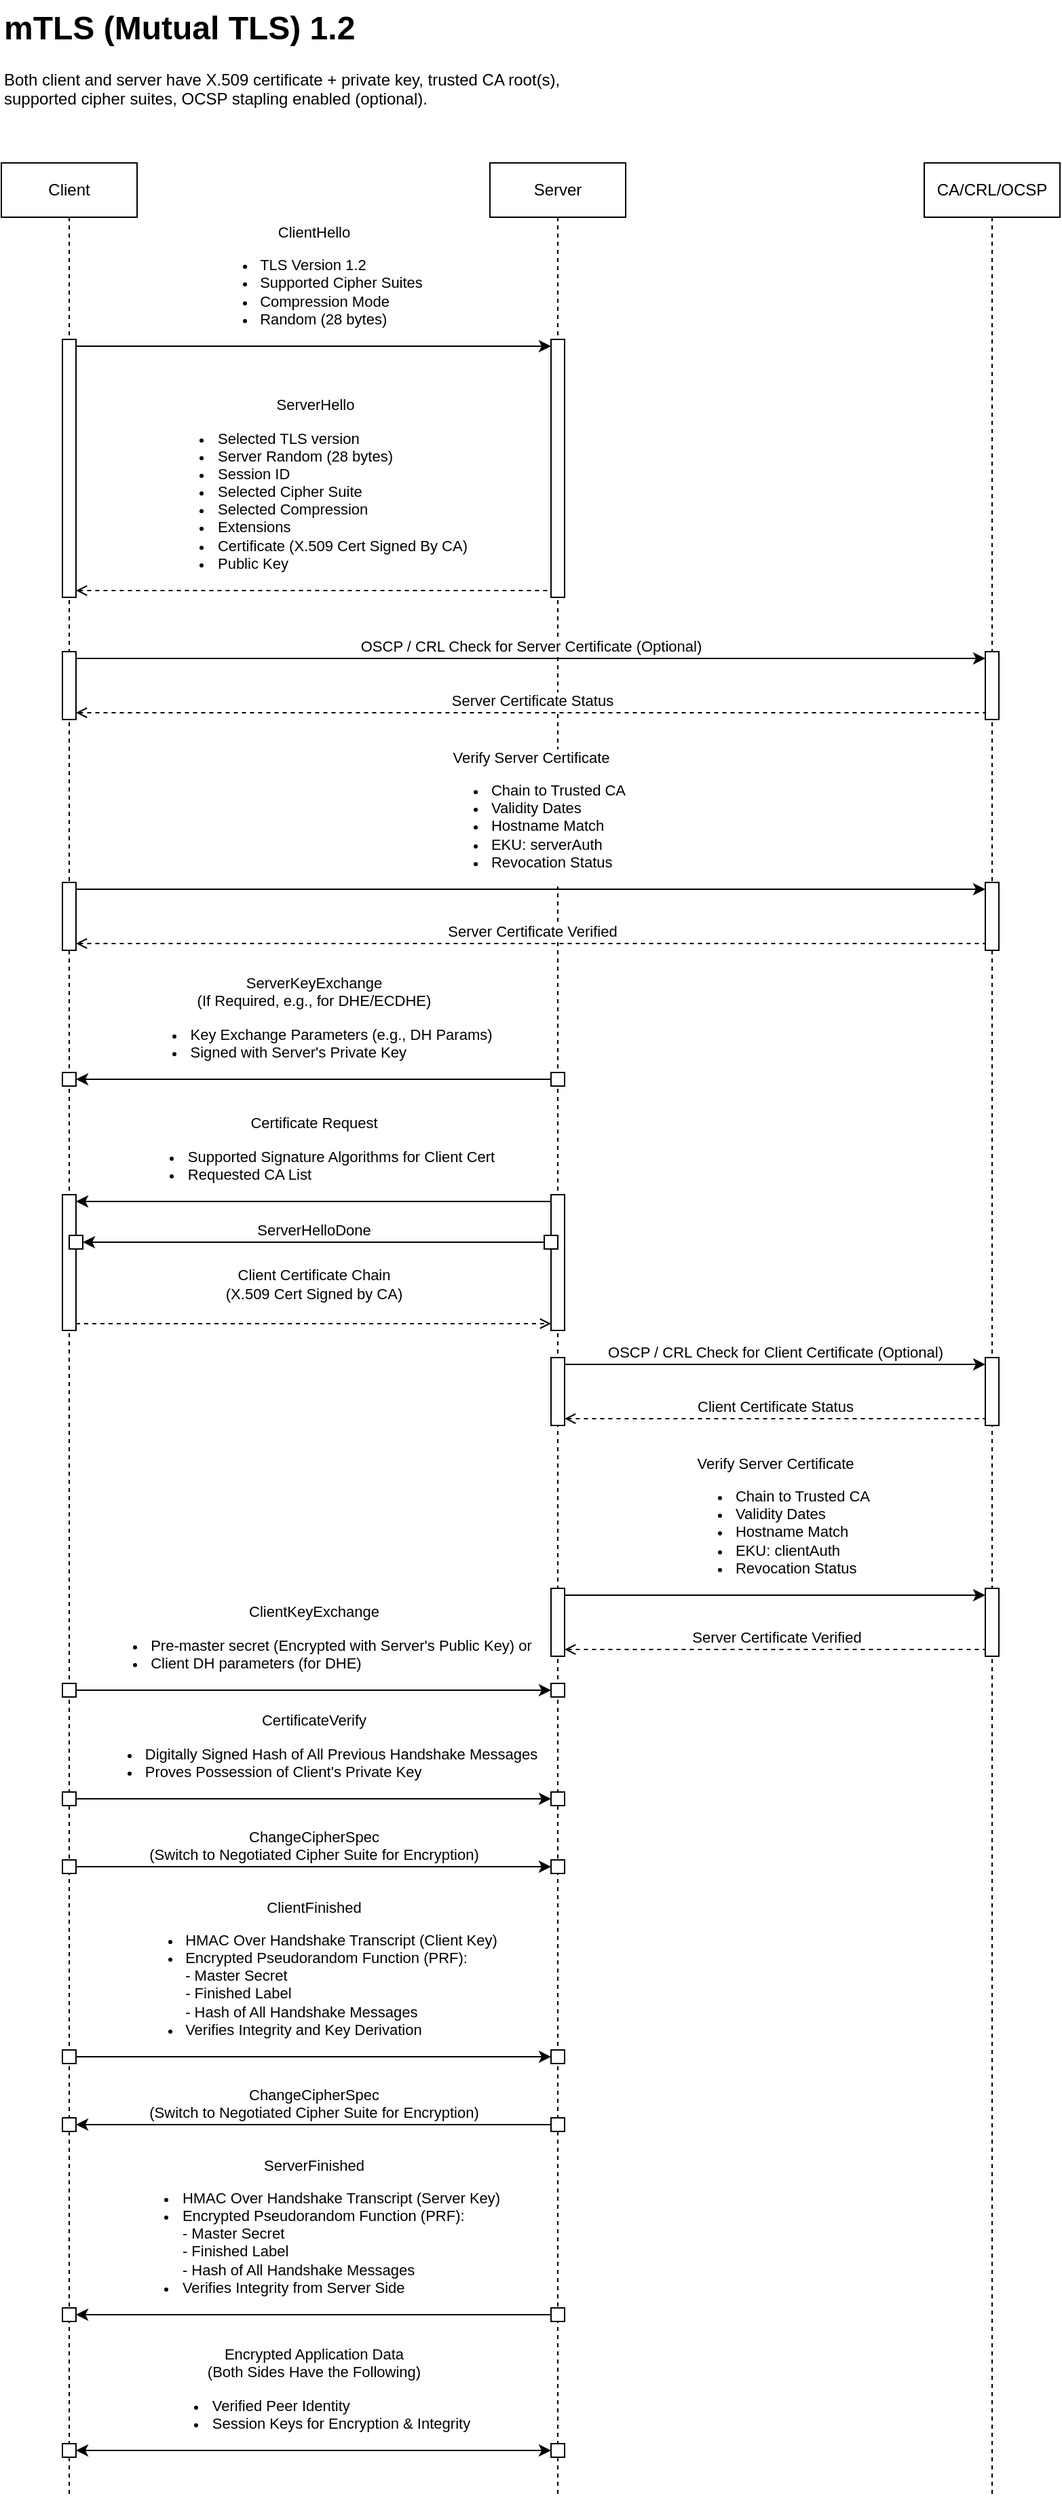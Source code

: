 <mxfile version="28.0.7">
  <diagram name="Page-1" id="WPqpocY5NYO2JMIDDQZu">
    <mxGraphModel dx="1042" dy="510" grid="1" gridSize="10" guides="1" tooltips="1" connect="1" arrows="1" fold="1" page="1" pageScale="1" pageWidth="850" pageHeight="1900" background="#ffffff" math="0" shadow="0">
      <root>
        <mxCell id="0" />
        <mxCell id="1" parent="0" />
        <mxCell id="aFjqrJb6DufjrJTZvq-2-1" value="&lt;h1 style=&quot;margin-top: 0px;&quot;&gt;mTLS (Mutual TLS) 1.2&lt;/h1&gt;&lt;p&gt;Both client and server have X.509 certificate + private key, trusted CA root(s), supported cipher suites,&amp;nbsp;OCSP stapling enabled (optional).&lt;/p&gt;" style="text;html=1;whiteSpace=wrap;overflow=hidden;rounded=0;" vertex="1" parent="1">
          <mxGeometry x="40" y="40" width="450" height="90" as="geometry" />
        </mxCell>
        <mxCell id="aFjqrJb6DufjrJTZvq-2-6" value="Server" style="shape=umlLifeline;perimeter=lifelinePerimeter;whiteSpace=wrap;html=1;container=1;dropTarget=0;collapsible=0;recursiveResize=0;outlineConnect=0;portConstraint=eastwest;newEdgeStyle={&quot;curved&quot;:0,&quot;rounded&quot;:0};" vertex="1" parent="1">
          <mxGeometry x="400" y="160" width="100" height="1720" as="geometry" />
        </mxCell>
        <mxCell id="aFjqrJb6DufjrJTZvq-2-7" value="" style="html=1;points=[[0,0,0,0,5],[0,1,0,0,-5],[1,0,0,0,5],[1,1,0,0,-5]];perimeter=orthogonalPerimeter;outlineConnect=0;targetShapes=umlLifeline;portConstraint=eastwest;newEdgeStyle={&quot;curved&quot;:0,&quot;rounded&quot;:0};" vertex="1" parent="aFjqrJb6DufjrJTZvq-2-6">
          <mxGeometry x="45" y="130" width="10" height="190" as="geometry" />
        </mxCell>
        <mxCell id="aFjqrJb6DufjrJTZvq-2-49" value="" style="html=1;points=[[0,0,0,0,5],[0,1,0,0,-5],[1,0,0,0,5],[1,1,0,0,-5]];perimeter=orthogonalPerimeter;outlineConnect=0;targetShapes=umlLifeline;portConstraint=eastwest;newEdgeStyle={&quot;curved&quot;:0,&quot;rounded&quot;:0};" vertex="1" parent="aFjqrJb6DufjrJTZvq-2-6">
          <mxGeometry x="45" y="670" width="10" height="10" as="geometry" />
        </mxCell>
        <mxCell id="aFjqrJb6DufjrJTZvq-2-44" value="" style="html=1;points=[[0,0,0,0,5],[0,1,0,0,-5],[1,0,0,0,5],[1,1,0,0,-5]];perimeter=orthogonalPerimeter;outlineConnect=0;targetShapes=umlLifeline;portConstraint=eastwest;newEdgeStyle={&quot;curved&quot;:0,&quot;rounded&quot;:0};" vertex="1" parent="aFjqrJb6DufjrJTZvq-2-6">
          <mxGeometry x="45" y="760" width="10" height="100" as="geometry" />
        </mxCell>
        <mxCell id="aFjqrJb6DufjrJTZvq-2-57" value="" style="html=1;points=[[0,0,0,0,5],[0,1,0,0,-5],[1,0,0,0,5],[1,1,0,0,-5]];perimeter=orthogonalPerimeter;outlineConnect=0;targetShapes=umlLifeline;portConstraint=eastwest;newEdgeStyle={&quot;curved&quot;:0,&quot;rounded&quot;:0};" vertex="1" parent="aFjqrJb6DufjrJTZvq-2-6">
          <mxGeometry x="40" y="790" width="10" height="10" as="geometry" />
        </mxCell>
        <mxCell id="aFjqrJb6DufjrJTZvq-2-61" value="" style="html=1;points=[[0,0,0,0,5],[0,1,0,0,-5],[1,0,0,0,5],[1,1,0,0,-5]];perimeter=orthogonalPerimeter;outlineConnect=0;targetShapes=umlLifeline;portConstraint=eastwest;newEdgeStyle={&quot;curved&quot;:0,&quot;rounded&quot;:0};" vertex="1" parent="aFjqrJb6DufjrJTZvq-2-6">
          <mxGeometry x="45" y="880" width="10" height="50" as="geometry" />
        </mxCell>
        <mxCell id="aFjqrJb6DufjrJTZvq-2-65" value="" style="html=1;points=[[0,0,0,0,5],[0,1,0,0,-5],[1,0,0,0,5],[1,1,0,0,-5]];perimeter=orthogonalPerimeter;outlineConnect=0;targetShapes=umlLifeline;portConstraint=eastwest;newEdgeStyle={&quot;curved&quot;:0,&quot;rounded&quot;:0};" vertex="1" parent="aFjqrJb6DufjrJTZvq-2-6">
          <mxGeometry x="45" y="1050" width="10" height="50" as="geometry" />
        </mxCell>
        <mxCell id="aFjqrJb6DufjrJTZvq-2-73" value="" style="html=1;points=[[0,0,0,0,5],[0,1,0,0,-5],[1,0,0,0,5],[1,1,0,0,-5]];perimeter=orthogonalPerimeter;outlineConnect=0;targetShapes=umlLifeline;portConstraint=eastwest;newEdgeStyle={&quot;curved&quot;:0,&quot;rounded&quot;:0};" vertex="1" parent="aFjqrJb6DufjrJTZvq-2-6">
          <mxGeometry x="45" y="1120" width="10" height="10" as="geometry" />
        </mxCell>
        <mxCell id="aFjqrJb6DufjrJTZvq-2-87" value="" style="html=1;points=[[0,0,0,0,5],[0,1,0,0,-5],[1,0,0,0,5],[1,1,0,0,-5]];perimeter=orthogonalPerimeter;outlineConnect=0;targetShapes=umlLifeline;portConstraint=eastwest;newEdgeStyle={&quot;curved&quot;:0,&quot;rounded&quot;:0};" vertex="1" parent="aFjqrJb6DufjrJTZvq-2-6">
          <mxGeometry x="45" y="1200" width="10" height="10" as="geometry" />
        </mxCell>
        <mxCell id="aFjqrJb6DufjrJTZvq-2-91" style="edgeStyle=orthogonalEdgeStyle;rounded=0;orthogonalLoop=1;jettySize=auto;html=1;curved=0;exitX=1;exitY=0;exitDx=0;exitDy=5;exitPerimeter=0;" edge="1" parent="aFjqrJb6DufjrJTZvq-2-6" source="aFjqrJb6DufjrJTZvq-2-87" target="aFjqrJb6DufjrJTZvq-2-87">
          <mxGeometry relative="1" as="geometry" />
        </mxCell>
        <mxCell id="aFjqrJb6DufjrJTZvq-2-92" value="" style="html=1;points=[[0,0,0,0,5],[0,1,0,0,-5],[1,0,0,0,5],[1,1,0,0,-5]];perimeter=orthogonalPerimeter;outlineConnect=0;targetShapes=umlLifeline;portConstraint=eastwest;newEdgeStyle={&quot;curved&quot;:0,&quot;rounded&quot;:0};" vertex="1" parent="aFjqrJb6DufjrJTZvq-2-6">
          <mxGeometry x="45" y="1250" width="10" height="10" as="geometry" />
        </mxCell>
        <mxCell id="aFjqrJb6DufjrJTZvq-2-95" value="" style="html=1;points=[[0,0,0,0,5],[0,1,0,0,-5],[1,0,0,0,5],[1,1,0,0,-5]];perimeter=orthogonalPerimeter;outlineConnect=0;targetShapes=umlLifeline;portConstraint=eastwest;newEdgeStyle={&quot;curved&quot;:0,&quot;rounded&quot;:0};" vertex="1" parent="aFjqrJb6DufjrJTZvq-2-6">
          <mxGeometry x="45" y="1390" width="10" height="10" as="geometry" />
        </mxCell>
        <mxCell id="aFjqrJb6DufjrJTZvq-2-98" value="" style="html=1;points=[[0,0,0,0,5],[0,1,0,0,-5],[1,0,0,0,5],[1,1,0,0,-5]];perimeter=orthogonalPerimeter;outlineConnect=0;targetShapes=umlLifeline;portConstraint=eastwest;newEdgeStyle={&quot;curved&quot;:0,&quot;rounded&quot;:0};" vertex="1" parent="aFjqrJb6DufjrJTZvq-2-6">
          <mxGeometry x="45" y="1440" width="10" height="10" as="geometry" />
        </mxCell>
        <mxCell id="aFjqrJb6DufjrJTZvq-2-101" value="" style="html=1;points=[[0,0,0,0,5],[0,1,0,0,-5],[1,0,0,0,5],[1,1,0,0,-5]];perimeter=orthogonalPerimeter;outlineConnect=0;targetShapes=umlLifeline;portConstraint=eastwest;newEdgeStyle={&quot;curved&quot;:0,&quot;rounded&quot;:0};" vertex="1" parent="aFjqrJb6DufjrJTZvq-2-6">
          <mxGeometry x="45" y="1580" width="10" height="10" as="geometry" />
        </mxCell>
        <mxCell id="aFjqrJb6DufjrJTZvq-2-104" value="" style="html=1;points=[[0,0,0,0,5],[0,1,0,0,-5],[1,0,0,0,5],[1,1,0,0,-5]];perimeter=orthogonalPerimeter;outlineConnect=0;targetShapes=umlLifeline;portConstraint=eastwest;newEdgeStyle={&quot;curved&quot;:0,&quot;rounded&quot;:0};" vertex="1" parent="aFjqrJb6DufjrJTZvq-2-6">
          <mxGeometry x="45" y="1680" width="10" height="10" as="geometry" />
        </mxCell>
        <mxCell id="aFjqrJb6DufjrJTZvq-2-2" value="Client" style="shape=umlLifeline;perimeter=lifelinePerimeter;whiteSpace=wrap;html=1;container=1;dropTarget=0;collapsible=0;recursiveResize=0;outlineConnect=0;portConstraint=eastwest;newEdgeStyle={&quot;curved&quot;:0,&quot;rounded&quot;:0};" vertex="1" parent="1">
          <mxGeometry x="40" y="160" width="100" height="1720" as="geometry" />
        </mxCell>
        <mxCell id="aFjqrJb6DufjrJTZvq-2-3" value="" style="html=1;points=[[0,0,0,0,5],[0,1,0,0,-5],[1,0,0,0,5],[1,1,0,0,-5]];perimeter=orthogonalPerimeter;outlineConnect=0;targetShapes=umlLifeline;portConstraint=eastwest;newEdgeStyle={&quot;curved&quot;:0,&quot;rounded&quot;:0};" vertex="1" parent="aFjqrJb6DufjrJTZvq-2-2">
          <mxGeometry x="45" y="130" width="10" height="190" as="geometry" />
        </mxCell>
        <mxCell id="aFjqrJb6DufjrJTZvq-2-34" value="" style="html=1;points=[[0,0,0,0,5],[0,1,0,0,-5],[1,0,0,0,5],[1,1,0,0,-5]];perimeter=orthogonalPerimeter;outlineConnect=0;targetShapes=umlLifeline;portConstraint=eastwest;newEdgeStyle={&quot;curved&quot;:0,&quot;rounded&quot;:0};" vertex="1" parent="aFjqrJb6DufjrJTZvq-2-2">
          <mxGeometry x="45" y="360" width="10" height="50" as="geometry" />
        </mxCell>
        <mxCell id="aFjqrJb6DufjrJTZvq-2-47" value="" style="html=1;points=[[0,0,0,0,5],[0,1,0,0,-5],[1,0,0,0,5],[1,1,0,0,-5]];perimeter=orthogonalPerimeter;outlineConnect=0;targetShapes=umlLifeline;portConstraint=eastwest;newEdgeStyle={&quot;curved&quot;:0,&quot;rounded&quot;:0};" vertex="1" parent="aFjqrJb6DufjrJTZvq-2-2">
          <mxGeometry x="45" y="670" width="10" height="10" as="geometry" />
        </mxCell>
        <mxCell id="aFjqrJb6DufjrJTZvq-2-70" value="" style="html=1;points=[[0,0,0,0,5],[0,1,0,0,-5],[1,0,0,0,5],[1,1,0,0,-5]];perimeter=orthogonalPerimeter;outlineConnect=0;targetShapes=umlLifeline;portConstraint=eastwest;newEdgeStyle={&quot;curved&quot;:0,&quot;rounded&quot;:0};" vertex="1" parent="aFjqrJb6DufjrJTZvq-2-2">
          <mxGeometry x="45" y="1120" width="10" height="10" as="geometry" />
        </mxCell>
        <mxCell id="aFjqrJb6DufjrJTZvq-2-84" value="" style="html=1;points=[[0,0,0,0,5],[0,1,0,0,-5],[1,0,0,0,5],[1,1,0,0,-5]];perimeter=orthogonalPerimeter;outlineConnect=0;targetShapes=umlLifeline;portConstraint=eastwest;newEdgeStyle={&quot;curved&quot;:0,&quot;rounded&quot;:0};" vertex="1" parent="aFjqrJb6DufjrJTZvq-2-2">
          <mxGeometry x="45" y="1200" width="10" height="10" as="geometry" />
        </mxCell>
        <mxCell id="aFjqrJb6DufjrJTZvq-2-88" value="" style="html=1;points=[[0,0,0,0,5],[0,1,0,0,-5],[1,0,0,0,5],[1,1,0,0,-5]];perimeter=orthogonalPerimeter;outlineConnect=0;targetShapes=umlLifeline;portConstraint=eastwest;newEdgeStyle={&quot;curved&quot;:0,&quot;rounded&quot;:0};" vertex="1" parent="aFjqrJb6DufjrJTZvq-2-2">
          <mxGeometry x="45" y="1250" width="10" height="10" as="geometry" />
        </mxCell>
        <mxCell id="aFjqrJb6DufjrJTZvq-2-93" value="" style="html=1;points=[[0,0,0,0,5],[0,1,0,0,-5],[1,0,0,0,5],[1,1,0,0,-5]];perimeter=orthogonalPerimeter;outlineConnect=0;targetShapes=umlLifeline;portConstraint=eastwest;newEdgeStyle={&quot;curved&quot;:0,&quot;rounded&quot;:0};" vertex="1" parent="aFjqrJb6DufjrJTZvq-2-2">
          <mxGeometry x="45" y="1390" width="10" height="10" as="geometry" />
        </mxCell>
        <mxCell id="aFjqrJb6DufjrJTZvq-2-96" value="" style="html=1;points=[[0,0,0,0,5],[0,1,0,0,-5],[1,0,0,0,5],[1,1,0,0,-5]];perimeter=orthogonalPerimeter;outlineConnect=0;targetShapes=umlLifeline;portConstraint=eastwest;newEdgeStyle={&quot;curved&quot;:0,&quot;rounded&quot;:0};" vertex="1" parent="aFjqrJb6DufjrJTZvq-2-2">
          <mxGeometry x="45" y="1440" width="10" height="10" as="geometry" />
        </mxCell>
        <mxCell id="aFjqrJb6DufjrJTZvq-2-99" value="" style="html=1;points=[[0,0,0,0,5],[0,1,0,0,-5],[1,0,0,0,5],[1,1,0,0,-5]];perimeter=orthogonalPerimeter;outlineConnect=0;targetShapes=umlLifeline;portConstraint=eastwest;newEdgeStyle={&quot;curved&quot;:0,&quot;rounded&quot;:0};" vertex="1" parent="aFjqrJb6DufjrJTZvq-2-2">
          <mxGeometry x="45" y="1580" width="10" height="10" as="geometry" />
        </mxCell>
        <mxCell id="aFjqrJb6DufjrJTZvq-2-102" value="" style="html=1;points=[[0,0,0,0,5],[0,1,0,0,-5],[1,0,0,0,5],[1,1,0,0,-5]];perimeter=orthogonalPerimeter;outlineConnect=0;targetShapes=umlLifeline;portConstraint=eastwest;newEdgeStyle={&quot;curved&quot;:0,&quot;rounded&quot;:0};" vertex="1" parent="aFjqrJb6DufjrJTZvq-2-2">
          <mxGeometry x="45" y="1680" width="10" height="10" as="geometry" />
        </mxCell>
        <mxCell id="aFjqrJb6DufjrJTZvq-2-14" value="CA/CRL/OCSP" style="shape=umlLifeline;perimeter=lifelinePerimeter;whiteSpace=wrap;html=1;container=1;dropTarget=0;collapsible=0;recursiveResize=0;outlineConnect=0;portConstraint=eastwest;newEdgeStyle={&quot;curved&quot;:0,&quot;rounded&quot;:0};" vertex="1" parent="1">
          <mxGeometry x="720" y="160" width="100" height="1720" as="geometry" />
        </mxCell>
        <mxCell id="aFjqrJb6DufjrJTZvq-2-35" value="" style="html=1;points=[[0,0,0,0,5],[0,1,0,0,-5],[1,0,0,0,5],[1,1,0,0,-5]];perimeter=orthogonalPerimeter;outlineConnect=0;targetShapes=umlLifeline;portConstraint=eastwest;newEdgeStyle={&quot;curved&quot;:0,&quot;rounded&quot;:0};" vertex="1" parent="aFjqrJb6DufjrJTZvq-2-14">
          <mxGeometry x="45" y="360" width="10" height="50" as="geometry" />
        </mxCell>
        <mxCell id="aFjqrJb6DufjrJTZvq-2-42" value="" style="html=1;points=[[0,0,0,0,5],[0,1,0,0,-5],[1,0,0,0,5],[1,1,0,0,-5]];perimeter=orthogonalPerimeter;outlineConnect=0;targetShapes=umlLifeline;portConstraint=eastwest;newEdgeStyle={&quot;curved&quot;:0,&quot;rounded&quot;:0};" vertex="1" parent="aFjqrJb6DufjrJTZvq-2-14">
          <mxGeometry x="-635" y="760" width="10" height="100" as="geometry" />
        </mxCell>
        <mxCell id="aFjqrJb6DufjrJTZvq-2-41" value="" style="html=1;points=[[0,0,0,0,5],[0,1,0,0,-5],[1,0,0,0,5],[1,1,0,0,-5]];perimeter=orthogonalPerimeter;outlineConnect=0;targetShapes=umlLifeline;portConstraint=eastwest;newEdgeStyle={&quot;curved&quot;:0,&quot;rounded&quot;:0};" vertex="1" parent="aFjqrJb6DufjrJTZvq-2-14">
          <mxGeometry x="-635" y="530" width="10" height="50" as="geometry" />
        </mxCell>
        <mxCell id="aFjqrJb6DufjrJTZvq-2-38" value="" style="html=1;points=[[0,0,0,0,5],[0,1,0,0,-5],[1,0,0,0,5],[1,1,0,0,-5]];perimeter=orthogonalPerimeter;outlineConnect=0;targetShapes=umlLifeline;portConstraint=eastwest;newEdgeStyle={&quot;curved&quot;:0,&quot;rounded&quot;:0};" vertex="1" parent="aFjqrJb6DufjrJTZvq-2-14">
          <mxGeometry x="45" y="530" width="10" height="50" as="geometry" />
        </mxCell>
        <mxCell id="aFjqrJb6DufjrJTZvq-2-39" value="&lt;div&gt;Verify Server Certificate&lt;/div&gt;&lt;div align=&quot;left&quot;&gt;&lt;ul&gt;&lt;li&gt;Chain to Trusted CA&lt;/li&gt;&lt;li&gt;Validity Dates&lt;/li&gt;&lt;li&gt;Hostname Match&lt;/li&gt;&lt;li&gt;EKU: serverAuth&lt;/li&gt;&lt;li&gt;Revocation Status&lt;/li&gt;&lt;/ul&gt;&lt;/div&gt;" style="html=1;verticalAlign=bottom;endArrow=classic;curved=0;rounded=0;exitX=1;exitY=0;exitDx=0;exitDy=5;exitPerimeter=0;entryX=0;entryY=0;entryDx=0;entryDy=5;entryPerimeter=0;endFill=1;" edge="1" parent="aFjqrJb6DufjrJTZvq-2-14" target="aFjqrJb6DufjrJTZvq-2-38" source="aFjqrJb6DufjrJTZvq-2-41">
          <mxGeometry width="80" relative="1" as="geometry">
            <mxPoint x="-625" y="535" as="sourcePoint" />
            <mxPoint x="-130" y="590" as="targetPoint" />
            <mxPoint as="offset" />
          </mxGeometry>
        </mxCell>
        <mxCell id="aFjqrJb6DufjrJTZvq-2-40" value="Server Certificate Verified" style="html=1;verticalAlign=bottom;endArrow=none;curved=0;rounded=0;entryX=0;entryY=1;entryDx=0;entryDy=-5;entryPerimeter=0;startArrow=open;startFill=0;endFill=0;shadow=0;dashed=1;exitX=1;exitY=1;exitDx=0;exitDy=-5;exitPerimeter=0;" edge="1" parent="aFjqrJb6DufjrJTZvq-2-14" target="aFjqrJb6DufjrJTZvq-2-38" source="aFjqrJb6DufjrJTZvq-2-41">
          <mxGeometry x="0.003" width="80" relative="1" as="geometry">
            <mxPoint x="-625" y="575" as="sourcePoint" />
            <mxPoint x="-30" y="630" as="targetPoint" />
            <mxPoint as="offset" />
          </mxGeometry>
        </mxCell>
        <mxCell id="aFjqrJb6DufjrJTZvq-2-64" value="" style="html=1;points=[[0,0,0,0,5],[0,1,0,0,-5],[1,0,0,0,5],[1,1,0,0,-5]];perimeter=orthogonalPerimeter;outlineConnect=0;targetShapes=umlLifeline;portConstraint=eastwest;newEdgeStyle={&quot;curved&quot;:0,&quot;rounded&quot;:0};" vertex="1" parent="aFjqrJb6DufjrJTZvq-2-14">
          <mxGeometry x="45" y="880" width="10" height="50" as="geometry" />
        </mxCell>
        <mxCell id="aFjqrJb6DufjrJTZvq-2-68" value="" style="html=1;points=[[0,0,0,0,5],[0,1,0,0,-5],[1,0,0,0,5],[1,1,0,0,-5]];perimeter=orthogonalPerimeter;outlineConnect=0;targetShapes=umlLifeline;portConstraint=eastwest;newEdgeStyle={&quot;curved&quot;:0,&quot;rounded&quot;:0};" vertex="1" parent="aFjqrJb6DufjrJTZvq-2-14">
          <mxGeometry x="45" y="1050" width="10" height="50" as="geometry" />
        </mxCell>
        <mxCell id="aFjqrJb6DufjrJTZvq-2-22" value="&lt;div&gt;ClientHello&lt;/div&gt;&lt;div align=&quot;left&quot;&gt;&lt;ul&gt;&lt;li&gt;TLS Version 1.2&lt;/li&gt;&lt;li&gt;Supported Cipher Suites&lt;/li&gt;&lt;li&gt;Compression Mode&lt;/li&gt;&lt;li&gt;Random (28 bytes)&lt;/li&gt;&lt;/ul&gt;&lt;/div&gt;" style="html=1;verticalAlign=bottom;endArrow=classic;curved=0;rounded=0;exitX=1;exitY=0;exitDx=0;exitDy=5;exitPerimeter=0;entryX=0;entryY=0;entryDx=0;entryDy=5;entryPerimeter=0;endFill=1;" edge="1" parent="1" source="aFjqrJb6DufjrJTZvq-2-3" target="aFjqrJb6DufjrJTZvq-2-7">
          <mxGeometry width="80" relative="1" as="geometry">
            <mxPoint x="70" y="250" as="sourcePoint" />
            <mxPoint x="260" y="250" as="targetPoint" />
            <mxPoint as="offset" />
          </mxGeometry>
        </mxCell>
        <mxCell id="aFjqrJb6DufjrJTZvq-2-27" value="&lt;div&gt;ServerHello&lt;/div&gt;&lt;div align=&quot;left&quot;&gt;&lt;ul&gt;&lt;li&gt;Selected TLS version&lt;/li&gt;&lt;li&gt;Server Random (28 bytes)&lt;/li&gt;&lt;li&gt;Session ID&lt;/li&gt;&lt;li&gt;Selected Cipher Suite&lt;/li&gt;&lt;li&gt;Selected Compression&lt;/li&gt;&lt;li&gt;Extensions&lt;/li&gt;&lt;li&gt;Certificate (X.509 Cert Signed By CA)&lt;/li&gt;&lt;li&gt;Public Key&lt;/li&gt;&lt;/ul&gt;&lt;/div&gt;" style="html=1;verticalAlign=bottom;endArrow=none;curved=0;rounded=0;entryX=0;entryY=1;entryDx=0;entryDy=-5;entryPerimeter=0;startArrow=open;startFill=0;endFill=0;shadow=0;dashed=1;exitX=1;exitY=1;exitDx=0;exitDy=-5;exitPerimeter=0;" edge="1" parent="1" source="aFjqrJb6DufjrJTZvq-2-3" target="aFjqrJb6DufjrJTZvq-2-7">
          <mxGeometry x="0.003" width="80" relative="1" as="geometry">
            <mxPoint x="150" y="410" as="sourcePoint" />
            <mxPoint x="535" y="410" as="targetPoint" />
            <mxPoint as="offset" />
          </mxGeometry>
        </mxCell>
        <mxCell id="aFjqrJb6DufjrJTZvq-2-36" value="OSCP / CRL Check for Server Certificate (Optional)" style="html=1;verticalAlign=bottom;endArrow=classic;curved=0;rounded=0;exitX=1;exitY=0;exitDx=0;exitDy=5;exitPerimeter=0;entryX=0;entryY=0;entryDx=0;entryDy=5;entryPerimeter=0;endFill=1;" edge="1" parent="1" source="aFjqrJb6DufjrJTZvq-2-34" target="aFjqrJb6DufjrJTZvq-2-35">
          <mxGeometry width="80" relative="1" as="geometry">
            <mxPoint x="240" y="580" as="sourcePoint" />
            <mxPoint x="590" y="580" as="targetPoint" />
            <mxPoint as="offset" />
          </mxGeometry>
        </mxCell>
        <mxCell id="aFjqrJb6DufjrJTZvq-2-37" value="Server Certificate Status" style="html=1;verticalAlign=bottom;endArrow=none;curved=0;rounded=0;entryX=0;entryY=1;entryDx=0;entryDy=-5;entryPerimeter=0;startArrow=open;startFill=0;endFill=0;shadow=0;dashed=1;exitX=1;exitY=1;exitDx=0;exitDy=-5;exitPerimeter=0;" edge="1" parent="1" source="aFjqrJb6DufjrJTZvq-2-34" target="aFjqrJb6DufjrJTZvq-2-35">
          <mxGeometry x="0.003" width="80" relative="1" as="geometry">
            <mxPoint x="340" y="620" as="sourcePoint" />
            <mxPoint x="690" y="620" as="targetPoint" />
            <mxPoint as="offset" />
          </mxGeometry>
        </mxCell>
        <mxCell id="aFjqrJb6DufjrJTZvq-2-51" value="&lt;div&gt;ServerKeyExchange&lt;/div&gt;&lt;div&gt;(If Required, e.g., for DHE/ECDHE)&lt;/div&gt;&lt;div align=&quot;left&quot;&gt;&lt;ul&gt;&lt;li&gt;Key Exchange Parameters (e.g., DH Params)&lt;/li&gt;&lt;li&gt;Signed with Server&#39;s Private Key&lt;/li&gt;&lt;/ul&gt;&lt;/div&gt;" style="html=1;verticalAlign=bottom;endArrow=none;curved=0;rounded=0;exitX=1;exitY=0;exitDx=0;exitDy=5;exitPerimeter=0;entryX=0;entryY=0;entryDx=0;entryDy=5;entryPerimeter=0;endFill=0;startArrow=classic;startFill=1;" edge="1" parent="1" source="aFjqrJb6DufjrJTZvq-2-47" target="aFjqrJb6DufjrJTZvq-2-49">
          <mxGeometry width="80" relative="1" as="geometry">
            <mxPoint x="80" y="760" as="sourcePoint" />
            <mxPoint x="430" y="760" as="targetPoint" />
            <mxPoint as="offset" />
          </mxGeometry>
        </mxCell>
        <mxCell id="aFjqrJb6DufjrJTZvq-2-45" value="&lt;div&gt;Certificate Request&lt;br&gt;&lt;div align=&quot;left&quot;&gt;&lt;ul&gt;&lt;li&gt;Supported Signature Algorithms for Client Cert&lt;/li&gt;&lt;li&gt;Requested CA List&lt;/li&gt;&lt;/ul&gt;&lt;/div&gt;&lt;/div&gt;" style="html=1;verticalAlign=bottom;endArrow=none;curved=0;rounded=0;exitX=1;exitY=0;exitDx=0;exitDy=5;exitPerimeter=0;entryX=0;entryY=0;entryDx=0;entryDy=5;entryPerimeter=0;endFill=0;startArrow=classic;startFill=1;" edge="1" parent="1" target="aFjqrJb6DufjrJTZvq-2-44" source="aFjqrJb6DufjrJTZvq-2-42">
          <mxGeometry width="80" relative="1" as="geometry">
            <mxPoint y="835" as="sourcePoint" />
            <mxPoint x="495" y="890" as="targetPoint" />
            <mxPoint as="offset" />
          </mxGeometry>
        </mxCell>
        <mxCell id="aFjqrJb6DufjrJTZvq-2-46" value="&lt;div&gt;Client Certificate Chain&lt;/div&gt;&lt;div&gt;(X.509 Cert Signed by CA)&lt;/div&gt;&lt;div&gt;&lt;br&gt;&lt;/div&gt;" style="html=1;verticalAlign=bottom;endArrow=open;curved=0;rounded=0;entryX=0;entryY=1;entryDx=0;entryDy=-5;entryPerimeter=0;startArrow=none;startFill=0;endFill=0;shadow=0;dashed=1;exitX=1;exitY=1;exitDx=0;exitDy=-5;exitPerimeter=0;" edge="1" parent="1" target="aFjqrJb6DufjrJTZvq-2-44" source="aFjqrJb6DufjrJTZvq-2-42">
          <mxGeometry width="80" relative="1" as="geometry">
            <mxPoint y="875" as="sourcePoint" />
            <mxPoint x="595" y="930" as="targetPoint" />
            <mxPoint as="offset" />
          </mxGeometry>
        </mxCell>
        <mxCell id="aFjqrJb6DufjrJTZvq-2-60" value="ServerHelloDone" style="html=1;verticalAlign=bottom;endArrow=none;curved=0;rounded=0;exitX=1;exitY=0;exitDx=0;exitDy=5;exitPerimeter=0;entryX=0;entryY=0;entryDx=0;entryDy=5;entryPerimeter=0;endFill=0;startArrow=classic;startFill=1;" edge="1" parent="1" source="aFjqrJb6DufjrJTZvq-2-59" target="aFjqrJb6DufjrJTZvq-2-57">
          <mxGeometry width="80" relative="1" as="geometry">
            <mxPoint x="110" y="990" as="sourcePoint" />
            <mxPoint x="460" y="990" as="targetPoint" />
            <mxPoint as="offset" />
          </mxGeometry>
        </mxCell>
        <mxCell id="aFjqrJb6DufjrJTZvq-2-59" value="" style="html=1;points=[[0,0,0,0,5],[0,1,0,0,-5],[1,0,0,0,5],[1,1,0,0,-5]];perimeter=orthogonalPerimeter;outlineConnect=0;targetShapes=umlLifeline;portConstraint=eastwest;newEdgeStyle={&quot;curved&quot;:0,&quot;rounded&quot;:0};" vertex="1" parent="1">
          <mxGeometry x="90" y="950" width="10" height="10" as="geometry" />
        </mxCell>
        <mxCell id="aFjqrJb6DufjrJTZvq-2-62" value="OSCP / CRL Check for Client Certificate (Optional)" style="html=1;verticalAlign=bottom;endArrow=classic;curved=0;rounded=0;exitX=1;exitY=0;exitDx=0;exitDy=5;exitPerimeter=0;entryX=0;entryY=0;entryDx=0;entryDy=5;entryPerimeter=0;endFill=1;" edge="1" parent="1" source="aFjqrJb6DufjrJTZvq-2-61" target="aFjqrJb6DufjrJTZvq-2-64">
          <mxGeometry width="80" relative="1" as="geometry">
            <mxPoint x="600" y="1100" as="sourcePoint" />
            <mxPoint x="1125" y="1045" as="targetPoint" />
            <mxPoint as="offset" />
          </mxGeometry>
        </mxCell>
        <mxCell id="aFjqrJb6DufjrJTZvq-2-63" value="Client Certificate Status" style="html=1;verticalAlign=bottom;endArrow=none;curved=0;rounded=0;entryX=0;entryY=1;entryDx=0;entryDy=-5;entryPerimeter=0;startArrow=open;startFill=0;endFill=0;shadow=0;dashed=1;exitX=1;exitY=1;exitDx=0;exitDy=-5;exitPerimeter=0;" edge="1" parent="1" source="aFjqrJb6DufjrJTZvq-2-61" target="aFjqrJb6DufjrJTZvq-2-64">
          <mxGeometry width="80" relative="1" as="geometry">
            <mxPoint x="700" y="1140" as="sourcePoint" />
            <mxPoint x="1125" y="1085" as="targetPoint" />
            <mxPoint as="offset" />
          </mxGeometry>
        </mxCell>
        <mxCell id="aFjqrJb6DufjrJTZvq-2-66" value="&lt;div&gt;Verify Server Certificate&lt;/div&gt;&lt;div align=&quot;left&quot;&gt;&lt;ul&gt;&lt;li&gt;Chain to Trusted CA&lt;/li&gt;&lt;li&gt;Validity Dates&lt;/li&gt;&lt;li&gt;Hostname Match&lt;/li&gt;&lt;li&gt;EKU: clientAuth&lt;/li&gt;&lt;li&gt;Revocation Status&lt;/li&gt;&lt;/ul&gt;&lt;/div&gt;" style="html=1;verticalAlign=bottom;endArrow=classic;curved=0;rounded=0;exitX=1;exitY=0;exitDx=0;exitDy=5;exitPerimeter=0;entryX=0;entryY=0;entryDx=0;entryDy=5;entryPerimeter=0;endFill=1;" edge="1" parent="1" source="aFjqrJb6DufjrJTZvq-2-65" target="aFjqrJb6DufjrJTZvq-2-68">
          <mxGeometry width="80" relative="1" as="geometry">
            <mxPoint x="455" y="1175" as="sourcePoint" />
            <mxPoint x="1125" y="1175" as="targetPoint" />
            <mxPoint as="offset" />
          </mxGeometry>
        </mxCell>
        <mxCell id="aFjqrJb6DufjrJTZvq-2-67" value="Server Certificate Verified" style="html=1;verticalAlign=bottom;endArrow=none;curved=0;rounded=0;entryX=0;entryY=1;entryDx=0;entryDy=-5;entryPerimeter=0;startArrow=open;startFill=0;endFill=0;shadow=0;dashed=1;exitX=1;exitY=1;exitDx=0;exitDy=-5;exitPerimeter=0;" edge="1" parent="1" source="aFjqrJb6DufjrJTZvq-2-65" target="aFjqrJb6DufjrJTZvq-2-68">
          <mxGeometry x="0.003" width="80" relative="1" as="geometry">
            <mxPoint x="455" y="1215" as="sourcePoint" />
            <mxPoint x="1125" y="1215" as="targetPoint" />
            <mxPoint as="offset" />
          </mxGeometry>
        </mxCell>
        <mxCell id="aFjqrJb6DufjrJTZvq-2-71" value="ClientKeyExchange&lt;br&gt;&lt;div align=&quot;left&quot;&gt;&lt;ul&gt;&lt;li&gt;Pre-master secret (Encrypted with Server&#39;s Public Key) or&lt;/li&gt;&lt;li&gt;Client DH parameters (for DHE)&lt;/li&gt;&lt;/ul&gt;&lt;/div&gt;" style="html=1;verticalAlign=bottom;endArrow=classic;curved=0;rounded=0;exitX=1;exitY=0;exitDx=0;exitDy=5;exitPerimeter=0;entryX=0;entryY=0;entryDx=0;entryDy=5;entryPerimeter=0;endFill=1;startArrow=none;startFill=0;" edge="1" parent="1" source="aFjqrJb6DufjrJTZvq-2-70" target="aFjqrJb6DufjrJTZvq-2-73">
          <mxGeometry width="80" relative="1" as="geometry">
            <mxPoint x="115" y="1100" as="sourcePoint" />
            <mxPoint x="480" y="1175" as="targetPoint" />
            <mxPoint as="offset" />
          </mxGeometry>
        </mxCell>
        <mxCell id="aFjqrJb6DufjrJTZvq-2-85" value="CertificateVerify&lt;br&gt;&lt;div align=&quot;left&quot;&gt;&lt;ul&gt;&lt;li&gt;Digitally Signed Hash of All Previous Handshake Messages&lt;/li&gt;&lt;li&gt;Proves Possession of Client&#39;s Private Key&lt;/li&gt;&lt;/ul&gt;&lt;/div&gt;" style="html=1;verticalAlign=bottom;endArrow=classic;curved=0;rounded=0;exitX=1;exitY=0;exitDx=0;exitDy=5;exitPerimeter=0;endFill=1;startArrow=none;startFill=0;entryX=0;entryY=0;entryDx=0;entryDy=5;entryPerimeter=0;" edge="1" parent="1" source="aFjqrJb6DufjrJTZvq-2-84" target="aFjqrJb6DufjrJTZvq-2-87">
          <mxGeometry width="80" relative="1" as="geometry">
            <mxPoint x="290" y="1240" as="sourcePoint" />
            <mxPoint x="290" y="1360" as="targetPoint" />
            <mxPoint as="offset" />
          </mxGeometry>
        </mxCell>
        <mxCell id="aFjqrJb6DufjrJTZvq-2-89" value="ChangeCipherSpec&lt;br&gt;(Switch to Negotiated Cipher Suite for Encryption)" style="html=1;verticalAlign=bottom;endArrow=classic;curved=0;rounded=0;exitX=1;exitY=0;exitDx=0;exitDy=5;exitPerimeter=0;endFill=1;startArrow=none;startFill=0;entryX=0;entryY=0;entryDx=0;entryDy=5;entryPerimeter=0;" edge="1" parent="1" source="aFjqrJb6DufjrJTZvq-2-88" target="aFjqrJb6DufjrJTZvq-2-92">
          <mxGeometry width="80" relative="1" as="geometry">
            <mxPoint x="425" y="1280" as="sourcePoint" />
            <mxPoint x="580" y="1385" as="targetPoint" />
            <mxPoint as="offset" />
          </mxGeometry>
        </mxCell>
        <mxCell id="aFjqrJb6DufjrJTZvq-2-94" value="ClientFinished&lt;br&gt;&lt;div align=&quot;left&quot;&gt;&lt;ul&gt;&lt;li&gt;HMAC Over Handshake Transcript (Client Key)&lt;/li&gt;&lt;li&gt;Encrypted Pseudorandom Function (PRF):&lt;br&gt;- Master Secret&lt;br&gt;- Finished Label&lt;br&gt;- Hash of All Handshake Messages&lt;/li&gt;&lt;li&gt;Verifies Integrity and Key Derivation&lt;/li&gt;&lt;/ul&gt;&lt;/div&gt;" style="html=1;verticalAlign=bottom;endArrow=classic;curved=0;rounded=0;exitX=1;exitY=0;exitDx=0;exitDy=5;exitPerimeter=0;endFill=1;startArrow=none;startFill=0;entryX=0;entryY=0;entryDx=0;entryDy=5;entryPerimeter=0;" edge="1" parent="1" source="aFjqrJb6DufjrJTZvq-2-93" target="aFjqrJb6DufjrJTZvq-2-95">
          <mxGeometry width="80" relative="1" as="geometry">
            <mxPoint x="500" y="1360" as="sourcePoint" />
            <mxPoint x="520" y="1495" as="targetPoint" />
            <mxPoint as="offset" />
          </mxGeometry>
        </mxCell>
        <mxCell id="aFjqrJb6DufjrJTZvq-2-97" value="ChangeCipherSpec&lt;br&gt;(Switch to Negotiated Cipher Suite for Encryption)" style="html=1;verticalAlign=bottom;endArrow=none;curved=0;rounded=0;exitX=1;exitY=0;exitDx=0;exitDy=5;exitPerimeter=0;endFill=0;startArrow=classic;startFill=1;entryX=0;entryY=0;entryDx=0;entryDy=5;entryPerimeter=0;" edge="1" parent="1" source="aFjqrJb6DufjrJTZvq-2-96" target="aFjqrJb6DufjrJTZvq-2-98">
          <mxGeometry width="80" relative="1" as="geometry">
            <mxPoint x="590" y="1550" as="sourcePoint" />
            <mxPoint x="610" y="1685" as="targetPoint" />
            <mxPoint as="offset" />
          </mxGeometry>
        </mxCell>
        <mxCell id="aFjqrJb6DufjrJTZvq-2-100" value="ServerFinished&lt;br&gt;&lt;div align=&quot;left&quot;&gt;&lt;ul&gt;&lt;li&gt;HMAC Over Handshake Transcript (Server Key)&lt;/li&gt;&lt;li&gt;Encrypted Pseudorandom Function (PRF):&lt;br&gt;- Master Secret&lt;br&gt;- Finished Label&lt;br&gt;- Hash of All Handshake Messages&lt;/li&gt;&lt;li&gt;Verifies Integrity from Server Side&lt;/li&gt;&lt;/ul&gt;&lt;/div&gt;" style="html=1;verticalAlign=bottom;endArrow=none;curved=0;rounded=0;exitX=1;exitY=0;exitDx=0;exitDy=5;exitPerimeter=0;endFill=0;startArrow=classic;startFill=1;entryX=0;entryY=0;entryDx=0;entryDy=5;entryPerimeter=0;" edge="1" parent="1" source="aFjqrJb6DufjrJTZvq-2-99" target="aFjqrJb6DufjrJTZvq-2-101">
          <mxGeometry width="80" relative="1" as="geometry">
            <mxPoint x="1115" y="1400" as="sourcePoint" />
            <mxPoint x="1060" y="1595" as="targetPoint" />
            <mxPoint as="offset" />
          </mxGeometry>
        </mxCell>
        <mxCell id="aFjqrJb6DufjrJTZvq-2-103" value="Encrypted Application Data&lt;br&gt;&lt;div&gt;&lt;div align=&quot;center&quot;&gt;(Both Sides Have the Following)&lt;/div&gt;&lt;div align=&quot;left&quot;&gt;&lt;ul&gt;&lt;li&gt;Verified Peer Identity&lt;/li&gt;&lt;li&gt;Session Keys for Encryption &amp;amp; Integrity&lt;/li&gt;&lt;/ul&gt;&lt;/div&gt;&lt;/div&gt;" style="html=1;verticalAlign=bottom;endArrow=classic;curved=0;rounded=0;exitX=1;exitY=0;exitDx=0;exitDy=5;exitPerimeter=0;endFill=1;startArrow=classic;startFill=1;entryX=0;entryY=0;entryDx=0;entryDy=5;entryPerimeter=0;" edge="1" parent="1" source="aFjqrJb6DufjrJTZvq-2-102" target="aFjqrJb6DufjrJTZvq-2-104">
          <mxGeometry width="80" relative="1" as="geometry">
            <mxPoint x="725" y="1820" as="sourcePoint" />
            <mxPoint x="580" y="1875" as="targetPoint" />
            <mxPoint as="offset" />
          </mxGeometry>
        </mxCell>
      </root>
    </mxGraphModel>
  </diagram>
</mxfile>
